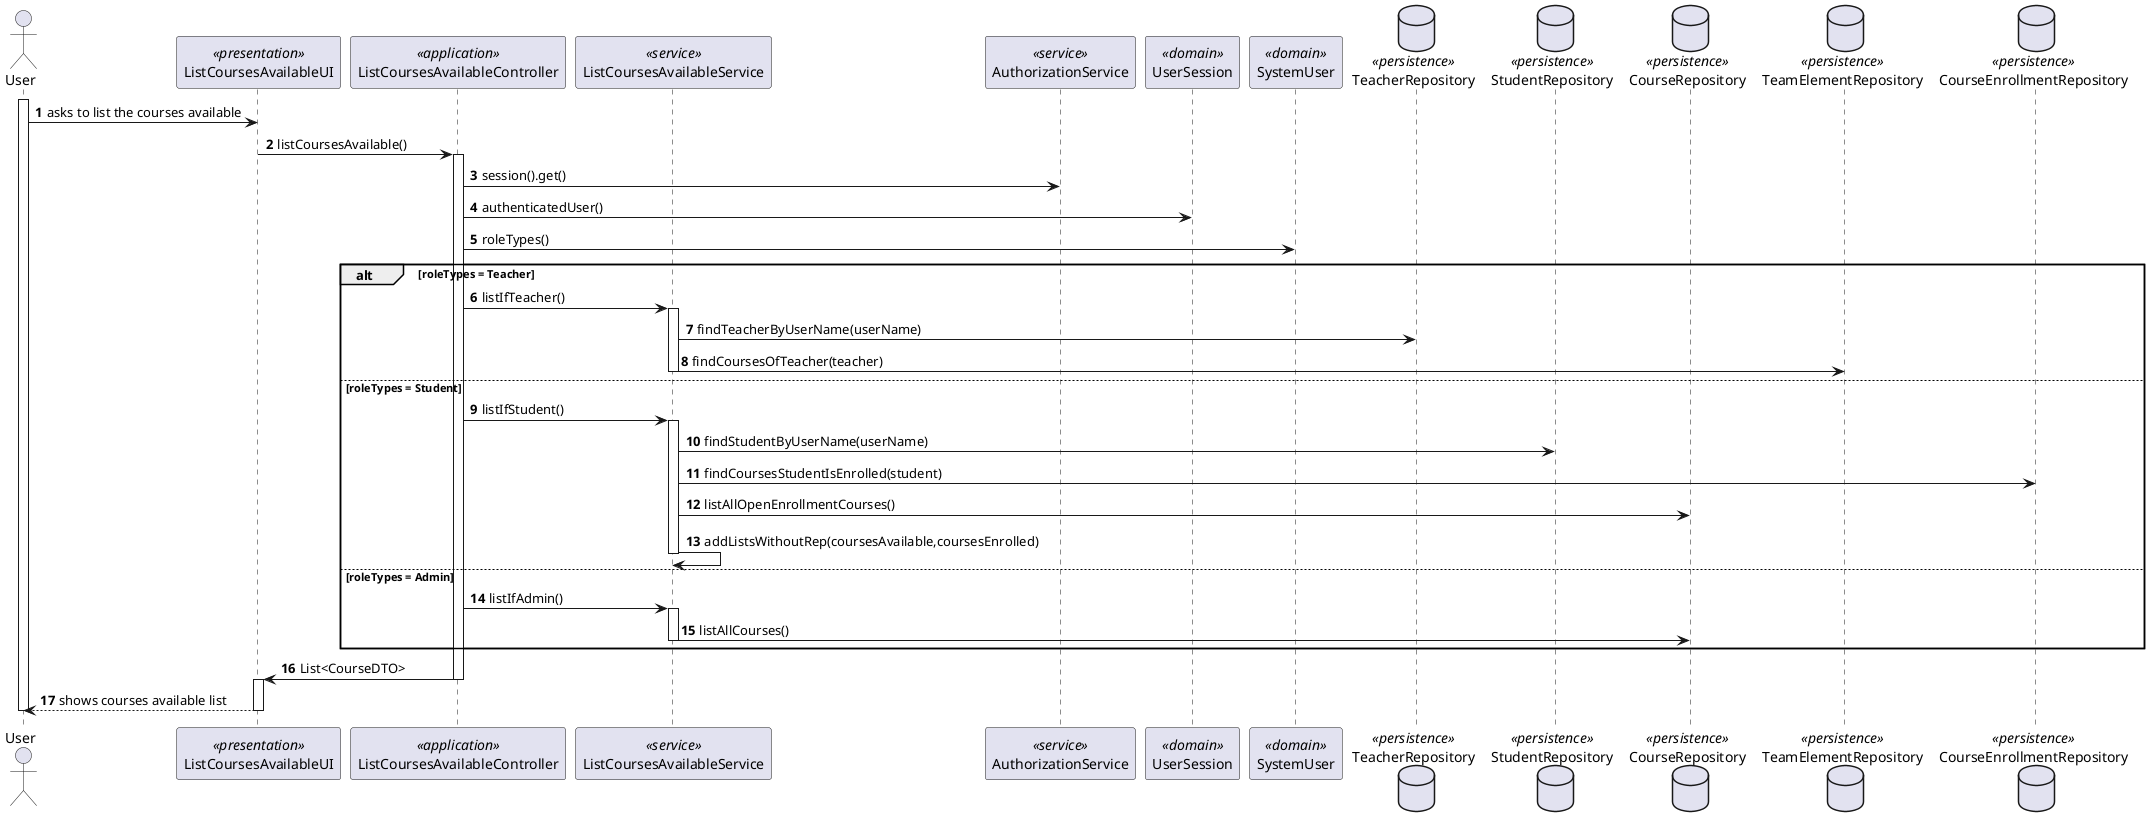 @startuml
'https://plantuml.com/sequence-diagram

autonumber

actor User as user
participant ListCoursesAvailableUI as ui <<presentation>>
participant ListCoursesAvailableController as ctrl <<application>>
participant ListCoursesAvailableService as listserv <<service>>
participant AuthorizationService as authz <<service>>
participant UserSession as session <<domain>>
participant SystemUser as su <<domain>>
database TeacherRepository as repot <<persistence>>
database StudentRepository as repoS <<persistence>>
database CourseRepository as repoC <<persistence>>
database TeamElementRepository as repoTE <<persistence>>
database CourseEnrollmentRepository as repoCE <<persistence>>




activate user
user -> ui : asks to list the courses available
ui -> ctrl : listCoursesAvailable()
activate ctrl
ctrl -> authz : session().get()
ctrl -> session : authenticatedUser()
ctrl -> su : roleTypes()
    alt roleTypes = Teacher
    ctrl -> listserv : listIfTeacher()
    activate listserv
    listserv -> repot : findTeacherByUserName(userName)
    listserv -> repoTE : findCoursesOfTeacher(teacher)
    deactivate listserv

    else roleTypes = Student
    ctrl -> listserv : listIfStudent()
    activate listserv
    listserv -> repoS : findStudentByUserName(userName)
    listserv -> repoCE : findCoursesStudentIsEnrolled(student)
    listserv -> repoC : listAllOpenEnrollmentCourses()
    listserv -> listserv : addListsWithoutRep(coursesAvailable,coursesEnrolled)

    deactivate listserv
    else roleTypes = Admin


    ctrl -> listserv : listIfAdmin()

        activate listserv
        listserv -> repoC : listAllCourses()
        deactivate listserv

    end
    ctrl -> ui : List<CourseDTO>
    deactivate ctrl
        activate ui
        ui --> user : shows courses available list
        deactivate ui




deactivate user
@enduml